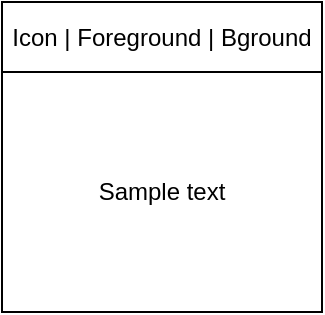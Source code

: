 <mxfile>
    <diagram id="TWvaJgNHAKC4p7AJB9_O" name="Page-1">
        <mxGraphModel dx="1452" dy="1046" grid="1" gridSize="10" guides="1" tooltips="1" connect="1" arrows="1" fold="1" page="1" pageScale="1" pageWidth="1100" pageHeight="850" math="0" shadow="0">
            <root>
                <mxCell id="0"/>
                <mxCell id="1" parent="0"/>
                <mxCell id="2" value="Sample text" style="whiteSpace=wrap;html=1;" vertex="1" parent="1">
                    <mxGeometry x="80" y="120" width="160" height="120" as="geometry"/>
                </mxCell>
                <mxCell id="3" value="Icon | Foreground | Bground" style="whiteSpace=wrap;html=1;" vertex="1" parent="1">
                    <mxGeometry x="80" y="85" width="160" height="35" as="geometry"/>
                </mxCell>
            </root>
        </mxGraphModel>
    </diagram>
</mxfile>